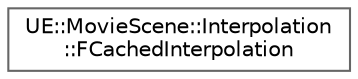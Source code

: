 digraph "Graphical Class Hierarchy"
{
 // INTERACTIVE_SVG=YES
 // LATEX_PDF_SIZE
  bgcolor="transparent";
  edge [fontname=Helvetica,fontsize=10,labelfontname=Helvetica,labelfontsize=10];
  node [fontname=Helvetica,fontsize=10,shape=box,height=0.2,width=0.4];
  rankdir="LR";
  Node0 [id="Node000000",label="UE::MovieScene::Interpolation\l::FCachedInterpolation",height=0.2,width=0.4,color="grey40", fillcolor="white", style="filled",URL="$d4/df1/structUE_1_1MovieScene_1_1Interpolation_1_1FCachedInterpolation.html",tooltip="Variant structure that wraps an interpolation and the range within which it is valid."];
}

